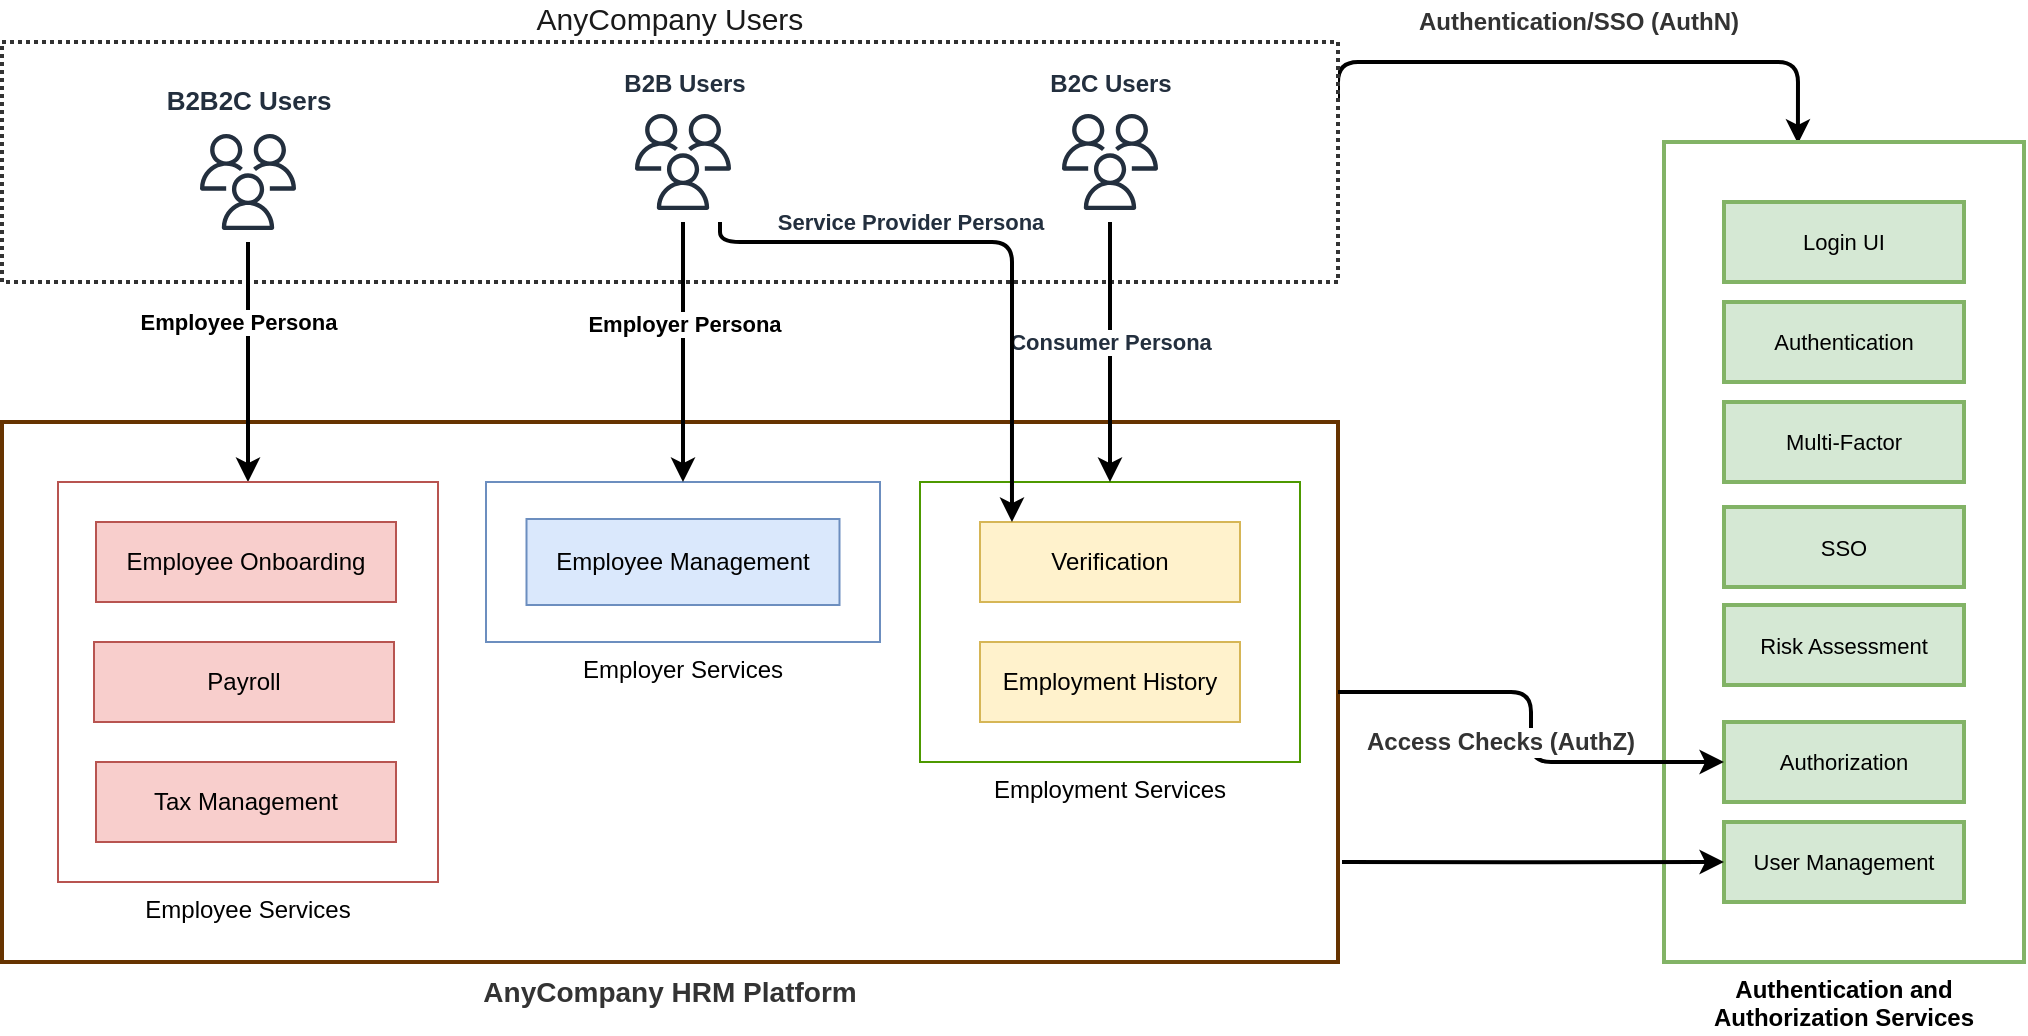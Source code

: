 <mxfile version="17.2.4" type="github">
  <diagram id="ph6kFKLF23NnV0sInsYU" name="Page-1">
    <mxGraphModel dx="2272" dy="737" grid="1" gridSize="10" guides="1" tooltips="1" connect="1" arrows="1" fold="1" page="1" pageScale="1" pageWidth="850" pageHeight="1100" math="0" shadow="0">
      <root>
        <mxCell id="0" />
        <mxCell id="1" parent="0" />
        <mxCell id="e25fCHqF_XSICWRYhGp0-45" style="edgeStyle=orthogonalEdgeStyle;rounded=1;orthogonalLoop=1;jettySize=auto;html=1;exitX=1;exitY=0.25;exitDx=0;exitDy=0;entryX=0.372;entryY=0.002;entryDx=0;entryDy=0;labelBackgroundColor=default;fontFamily=Helvetica;fontSize=14;fontColor=#82B366;startArrow=none;startFill=0;endArrow=classic;strokeColor=default;strokeWidth=2;entryPerimeter=0;" parent="1" source="e25fCHqF_XSICWRYhGp0-44" target="e25fCHqF_XSICWRYhGp0-38" edge="1">
          <mxGeometry relative="1" as="geometry">
            <Array as="points">
              <mxPoint x="280" y="150" />
              <mxPoint x="510" y="150" />
            </Array>
          </mxGeometry>
        </mxCell>
        <mxCell id="e25fCHqF_XSICWRYhGp0-47" value="&lt;font style=&quot;font-size: 12px&quot; color=&quot;#333333&quot;&gt;Authentication/SSO (AuthN)&lt;/font&gt;" style="edgeLabel;html=1;align=center;verticalAlign=middle;resizable=0;points=[];fontSize=12;fontFamily=Helvetica;fontColor=#82B366;fontStyle=1" parent="e25fCHqF_XSICWRYhGp0-45" vertex="1" connectable="0">
          <mxGeometry x="-0.327" relative="1" as="geometry">
            <mxPoint x="42" y="-20" as="offset" />
          </mxGeometry>
        </mxCell>
        <mxCell id="e25fCHqF_XSICWRYhGp0-44" value="&lt;font style=&quot;font-size: 15px&quot; color=&quot;#1a1a1a&quot;&gt;AnyCompany Users&lt;/font&gt;" style="rounded=0;whiteSpace=wrap;html=1;dashed=1;sketch=0;fontFamily=Helvetica;fontSize=11;fontColor=#82B366;strokeColor=#333333;strokeWidth=2;fillColor=#FFFFFF;gradientColor=#ffffff;dashPattern=1 1;labelPosition=center;verticalLabelPosition=top;align=center;verticalAlign=bottom;" parent="1" vertex="1">
          <mxGeometry x="-388" y="140" width="668" height="120" as="geometry" />
        </mxCell>
        <mxCell id="e25fCHqF_XSICWRYhGp0-1" value="B2B Users" style="sketch=0;outlineConnect=0;fontColor=#232F3E;gradientColor=none;strokeColor=#232F3E;fillColor=#ffffff;dashed=0;verticalLabelPosition=top;verticalAlign=bottom;align=center;html=1;fontSize=12;fontStyle=1;aspect=fixed;shape=mxgraph.aws4.resourceIcon;resIcon=mxgraph.aws4.users;labelPosition=center;" parent="1" vertex="1">
          <mxGeometry x="-77.5" y="170" width="60" height="60" as="geometry" />
        </mxCell>
        <mxCell id="e25fCHqF_XSICWRYhGp0-2" value="B2C Users" style="sketch=0;outlineConnect=0;fontColor=#232F3E;gradientColor=none;strokeColor=#232F3E;fillColor=#ffffff;dashed=0;verticalLabelPosition=top;verticalAlign=bottom;align=center;html=1;fontSize=12;fontStyle=1;aspect=fixed;shape=mxgraph.aws4.resourceIcon;resIcon=mxgraph.aws4.users;labelPosition=center;" parent="1" vertex="1">
          <mxGeometry x="136" y="170" width="60" height="60" as="geometry" />
        </mxCell>
        <mxCell id="e25fCHqF_XSICWRYhGp0-9" value="AnyCompany HRM Platform" style="rounded=0;whiteSpace=wrap;html=1;fillColor=#FFFFFF;fontColor=#333333;strokeColor=#663300;strokeWidth=2;labelPosition=center;verticalLabelPosition=bottom;align=center;verticalAlign=top;fontStyle=1;fontSize=14;" parent="1" vertex="1">
          <mxGeometry x="-388" y="330" width="668" height="270" as="geometry" />
        </mxCell>
        <mxCell id="e25fCHqF_XSICWRYhGp0-22" value="Employee Persona" style="edgeStyle=orthogonalEdgeStyle;rounded=1;orthogonalLoop=1;jettySize=auto;html=1;entryX=0.5;entryY=0;entryDx=0;entryDy=0;strokeWidth=2;fontStyle=1" parent="1" source="e25fCHqF_XSICWRYhGp0-3" target="e25fCHqF_XSICWRYhGp0-13" edge="1">
          <mxGeometry x="-0.333" y="-5" relative="1" as="geometry">
            <mxPoint as="offset" />
          </mxGeometry>
        </mxCell>
        <mxCell id="e25fCHqF_XSICWRYhGp0-3" value="&lt;font style=&quot;font-size: 13px&quot;&gt;&lt;b&gt;B2B2C Users&lt;/b&gt;&lt;/font&gt;" style="sketch=0;outlineConnect=0;fontColor=#232F3E;gradientColor=none;strokeColor=#232F3E;fillColor=#ffffff;dashed=0;verticalLabelPosition=top;verticalAlign=bottom;align=center;html=1;fontSize=12;fontStyle=0;aspect=fixed;shape=mxgraph.aws4.resourceIcon;resIcon=mxgraph.aws4.users;labelPosition=center;" parent="1" vertex="1">
          <mxGeometry x="-295" y="180" width="60" height="60" as="geometry" />
        </mxCell>
        <mxCell id="e25fCHqF_XSICWRYhGp0-14" value="Employment Services" style="rounded=0;whiteSpace=wrap;html=1;labelPosition=center;verticalLabelPosition=bottom;align=center;verticalAlign=top;strokeColor=#4D9900;" parent="1" vertex="1">
          <mxGeometry x="71" y="360" width="190" height="140" as="geometry" />
        </mxCell>
        <mxCell id="e25fCHqF_XSICWRYhGp0-21" value="Employer Services" style="rounded=0;whiteSpace=wrap;html=1;labelPosition=center;verticalLabelPosition=bottom;align=center;verticalAlign=top;fillColor=#FFFFFF;strokeColor=#6c8ebf;" parent="1" vertex="1">
          <mxGeometry x="-146" y="360" width="197" height="80" as="geometry" />
        </mxCell>
        <mxCell id="e25fCHqF_XSICWRYhGp0-16" value="Verification" style="rounded=0;whiteSpace=wrap;html=1;fillColor=#fff2cc;strokeColor=#d6b656;" parent="1" vertex="1">
          <mxGeometry x="101" y="380" width="130" height="40" as="geometry" />
        </mxCell>
        <mxCell id="e25fCHqF_XSICWRYhGp0-17" value="Employment History" style="rounded=0;whiteSpace=wrap;html=1;fillColor=#fff2cc;strokeColor=#d6b656;" parent="1" vertex="1">
          <mxGeometry x="101" y="440" width="130" height="40" as="geometry" />
        </mxCell>
        <mxCell id="e25fCHqF_XSICWRYhGp0-18" style="edgeStyle=orthogonalEdgeStyle;rounded=1;orthogonalLoop=1;jettySize=auto;html=1;entryX=0.5;entryY=0;entryDx=0;entryDy=0;strokeWidth=2;" parent="1" source="e25fCHqF_XSICWRYhGp0-1" target="e25fCHqF_XSICWRYhGp0-21" edge="1">
          <mxGeometry relative="1" as="geometry" />
        </mxCell>
        <mxCell id="e25fCHqF_XSICWRYhGp0-28" value="Employer Persona" style="edgeLabel;html=1;align=center;verticalAlign=middle;resizable=0;points=[];fontSize=11;fontFamily=Helvetica;fontColor=default;fontStyle=1" parent="e25fCHqF_XSICWRYhGp0-18" vertex="1" connectable="0">
          <mxGeometry x="0.252" relative="1" as="geometry">
            <mxPoint y="-31" as="offset" />
          </mxGeometry>
        </mxCell>
        <mxCell id="e25fCHqF_XSICWRYhGp0-11" value="Employee Management" style="rounded=0;whiteSpace=wrap;html=1;fillColor=#dae8fc;strokeColor=#6c8ebf;" parent="1" vertex="1">
          <mxGeometry x="-125.75" y="378.5" width="156.5" height="43" as="geometry" />
        </mxCell>
        <mxCell id="e25fCHqF_XSICWRYhGp0-13" value="Employee Services" style="rounded=0;whiteSpace=wrap;html=1;labelPosition=center;verticalLabelPosition=bottom;align=center;verticalAlign=top;fillColor=#FFFFFF;strokeColor=#b85450;" parent="1" vertex="1">
          <mxGeometry x="-360" y="360" width="190" height="200" as="geometry" />
        </mxCell>
        <mxCell id="e25fCHqF_XSICWRYhGp0-10" value="Employee Onboarding" style="rounded=0;whiteSpace=wrap;html=1;fillColor=#f8cecc;strokeColor=#b85450;" parent="1" vertex="1">
          <mxGeometry x="-341" y="380" width="150" height="40" as="geometry" />
        </mxCell>
        <mxCell id="e25fCHqF_XSICWRYhGp0-12" value="Payroll " style="rounded=0;whiteSpace=wrap;html=1;fillColor=#f8cecc;strokeColor=#b85450;" parent="1" vertex="1">
          <mxGeometry x="-342" y="440" width="150" height="40" as="geometry" />
        </mxCell>
        <mxCell id="e25fCHqF_XSICWRYhGp0-15" value="Tax Management" style="rounded=0;whiteSpace=wrap;html=1;fillColor=#f8cecc;strokeColor=#b85450;" parent="1" vertex="1">
          <mxGeometry x="-341" y="500" width="150" height="40" as="geometry" />
        </mxCell>
        <mxCell id="e25fCHqF_XSICWRYhGp0-35" style="edgeStyle=orthogonalEdgeStyle;rounded=1;orthogonalLoop=1;jettySize=auto;html=1;labelBackgroundColor=default;fontFamily=Helvetica;fontSize=13;fontColor=#232F3E;endArrow=classic;strokeColor=default;strokeWidth=2;" parent="1" target="e25fCHqF_XSICWRYhGp0-14" edge="1">
          <mxGeometry relative="1" as="geometry">
            <mxPoint x="166" y="230" as="sourcePoint" />
            <Array as="points">
              <mxPoint x="166" y="270" />
              <mxPoint x="166" y="270" />
            </Array>
          </mxGeometry>
        </mxCell>
        <mxCell id="e25fCHqF_XSICWRYhGp0-37" value="Consumer Persona" style="edgeLabel;html=1;align=center;verticalAlign=middle;resizable=0;points=[];fontSize=11;fontFamily=Helvetica;fontColor=#232F3E;fontStyle=1" parent="e25fCHqF_XSICWRYhGp0-35" vertex="1" connectable="0">
          <mxGeometry x="-0.308" y="2" relative="1" as="geometry">
            <mxPoint x="-2" y="15" as="offset" />
          </mxGeometry>
        </mxCell>
        <mxCell id="e25fCHqF_XSICWRYhGp0-36" value="Service Provider Persona" style="edgeStyle=orthogonalEdgeStyle;rounded=1;orthogonalLoop=1;jettySize=auto;html=1;entryX=0.123;entryY=0;entryDx=0;entryDy=0;labelBackgroundColor=default;fontFamily=Helvetica;fontSize=11;fontColor=#232F3E;endArrow=classic;strokeColor=default;strokeWidth=2;fontStyle=1;entryPerimeter=0;" parent="1" source="e25fCHqF_XSICWRYhGp0-1" target="e25fCHqF_XSICWRYhGp0-16" edge="1">
          <mxGeometry x="-0.294" y="10" relative="1" as="geometry">
            <mxPoint x="-29.5" y="230" as="sourcePoint" />
            <mxPoint x="164.5" y="380" as="targetPoint" />
            <Array as="points">
              <mxPoint x="-29" y="240" />
              <mxPoint x="117" y="240" />
            </Array>
            <mxPoint as="offset" />
          </mxGeometry>
        </mxCell>
        <mxCell id="e25fCHqF_XSICWRYhGp0-38" value="Authentication and Authorization Services" style="rounded=0;whiteSpace=wrap;html=1;fillColor=#FFFFFF;strokeColor=#82b366;strokeWidth=2;labelPosition=center;verticalLabelPosition=bottom;align=center;verticalAlign=top;fontStyle=1" parent="1" vertex="1">
          <mxGeometry x="443" y="190" width="180" height="410" as="geometry" />
        </mxCell>
        <mxCell id="e25fCHqF_XSICWRYhGp0-39" value="Authentication" style="rounded=0;whiteSpace=wrap;html=1;dashed=0;sketch=0;fontFamily=Helvetica;fontSize=11;strokeColor=#82b366;strokeWidth=2;fillColor=#d5e8d4;" parent="1" vertex="1">
          <mxGeometry x="473" y="270" width="120" height="40" as="geometry" />
        </mxCell>
        <mxCell id="e25fCHqF_XSICWRYhGp0-40" value="Authorization" style="rounded=0;whiteSpace=wrap;html=1;dashed=0;sketch=0;fontFamily=Helvetica;fontSize=11;strokeColor=#82b366;strokeWidth=2;fillColor=#d5e8d4;" parent="1" vertex="1">
          <mxGeometry x="473" y="480" width="120" height="40" as="geometry" />
        </mxCell>
        <mxCell id="e25fCHqF_XSICWRYhGp0-41" value="SSO" style="rounded=0;whiteSpace=wrap;html=1;dashed=0;sketch=0;fontFamily=Helvetica;fontSize=11;strokeColor=#82b366;strokeWidth=2;fillColor=#d5e8d4;" parent="1" vertex="1">
          <mxGeometry x="473" y="372.5" width="120" height="40" as="geometry" />
        </mxCell>
        <mxCell id="e25fCHqF_XSICWRYhGp0-42" value="Risk Assessment" style="rounded=0;whiteSpace=wrap;html=1;dashed=0;sketch=0;fontFamily=Helvetica;fontSize=11;strokeColor=#82b366;strokeWidth=2;fillColor=#d5e8d4;" parent="1" vertex="1">
          <mxGeometry x="473" y="421.5" width="120" height="40" as="geometry" />
        </mxCell>
        <mxCell id="e25fCHqF_XSICWRYhGp0-46" value="Login UI" style="rounded=0;whiteSpace=wrap;html=1;dashed=0;sketch=0;fontFamily=Helvetica;fontSize=11;strokeColor=#82b366;strokeWidth=2;fillColor=#d5e8d4;" parent="1" vertex="1">
          <mxGeometry x="473" y="220" width="120" height="40" as="geometry" />
        </mxCell>
        <mxCell id="yVPgGkp0cXZ_G8Fahzny-1" value="Multi-Factor" style="rounded=0;whiteSpace=wrap;html=1;dashed=0;sketch=0;fontFamily=Helvetica;fontSize=11;strokeColor=#82b366;strokeWidth=2;fillColor=#d5e8d4;" vertex="1" parent="1">
          <mxGeometry x="473" y="320" width="120" height="40" as="geometry" />
        </mxCell>
        <mxCell id="e25fCHqF_XSICWRYhGp0-43" style="edgeStyle=orthogonalEdgeStyle;rounded=1;orthogonalLoop=1;jettySize=auto;html=1;exitX=1;exitY=0.5;exitDx=0;exitDy=0;entryX=0;entryY=0.5;entryDx=0;entryDy=0;labelBackgroundColor=default;fontFamily=Helvetica;fontSize=11;fontColor=#232F3E;endArrow=classic;strokeColor=default;strokeWidth=2;startArrow=none;startFill=0;" parent="1" source="e25fCHqF_XSICWRYhGp0-9" target="e25fCHqF_XSICWRYhGp0-40" edge="1">
          <mxGeometry relative="1" as="geometry" />
        </mxCell>
        <mxCell id="e25fCHqF_XSICWRYhGp0-48" value="Access Checks (AuthZ)" style="edgeLabel;html=1;align=center;verticalAlign=middle;resizable=0;points=[];fontSize=12;fontFamily=Helvetica;fontColor=#333333;fontStyle=1" parent="e25fCHqF_XSICWRYhGp0-43" vertex="1" connectable="0">
          <mxGeometry x="-0.283" y="1" relative="1" as="geometry">
            <mxPoint x="-1" y="26" as="offset" />
          </mxGeometry>
        </mxCell>
        <mxCell id="yVPgGkp0cXZ_G8Fahzny-2" value="User Management" style="rounded=0;whiteSpace=wrap;html=1;dashed=0;sketch=0;fontFamily=Helvetica;fontSize=11;strokeColor=#82b366;strokeWidth=2;fillColor=#d5e8d4;" vertex="1" parent="1">
          <mxGeometry x="473" y="530" width="120" height="40" as="geometry" />
        </mxCell>
        <mxCell id="yVPgGkp0cXZ_G8Fahzny-3" style="edgeStyle=orthogonalEdgeStyle;rounded=1;orthogonalLoop=1;jettySize=auto;html=1;fontSize=11;fontColor=#232F3E;exitX=1.003;exitY=0.815;exitDx=0;exitDy=0;exitPerimeter=0;strokeWidth=2;startArrow=none;startFill=0;" edge="1" parent="1" source="e25fCHqF_XSICWRYhGp0-9" target="yVPgGkp0cXZ_G8Fahzny-2">
          <mxGeometry relative="1" as="geometry" />
        </mxCell>
      </root>
    </mxGraphModel>
  </diagram>
</mxfile>
